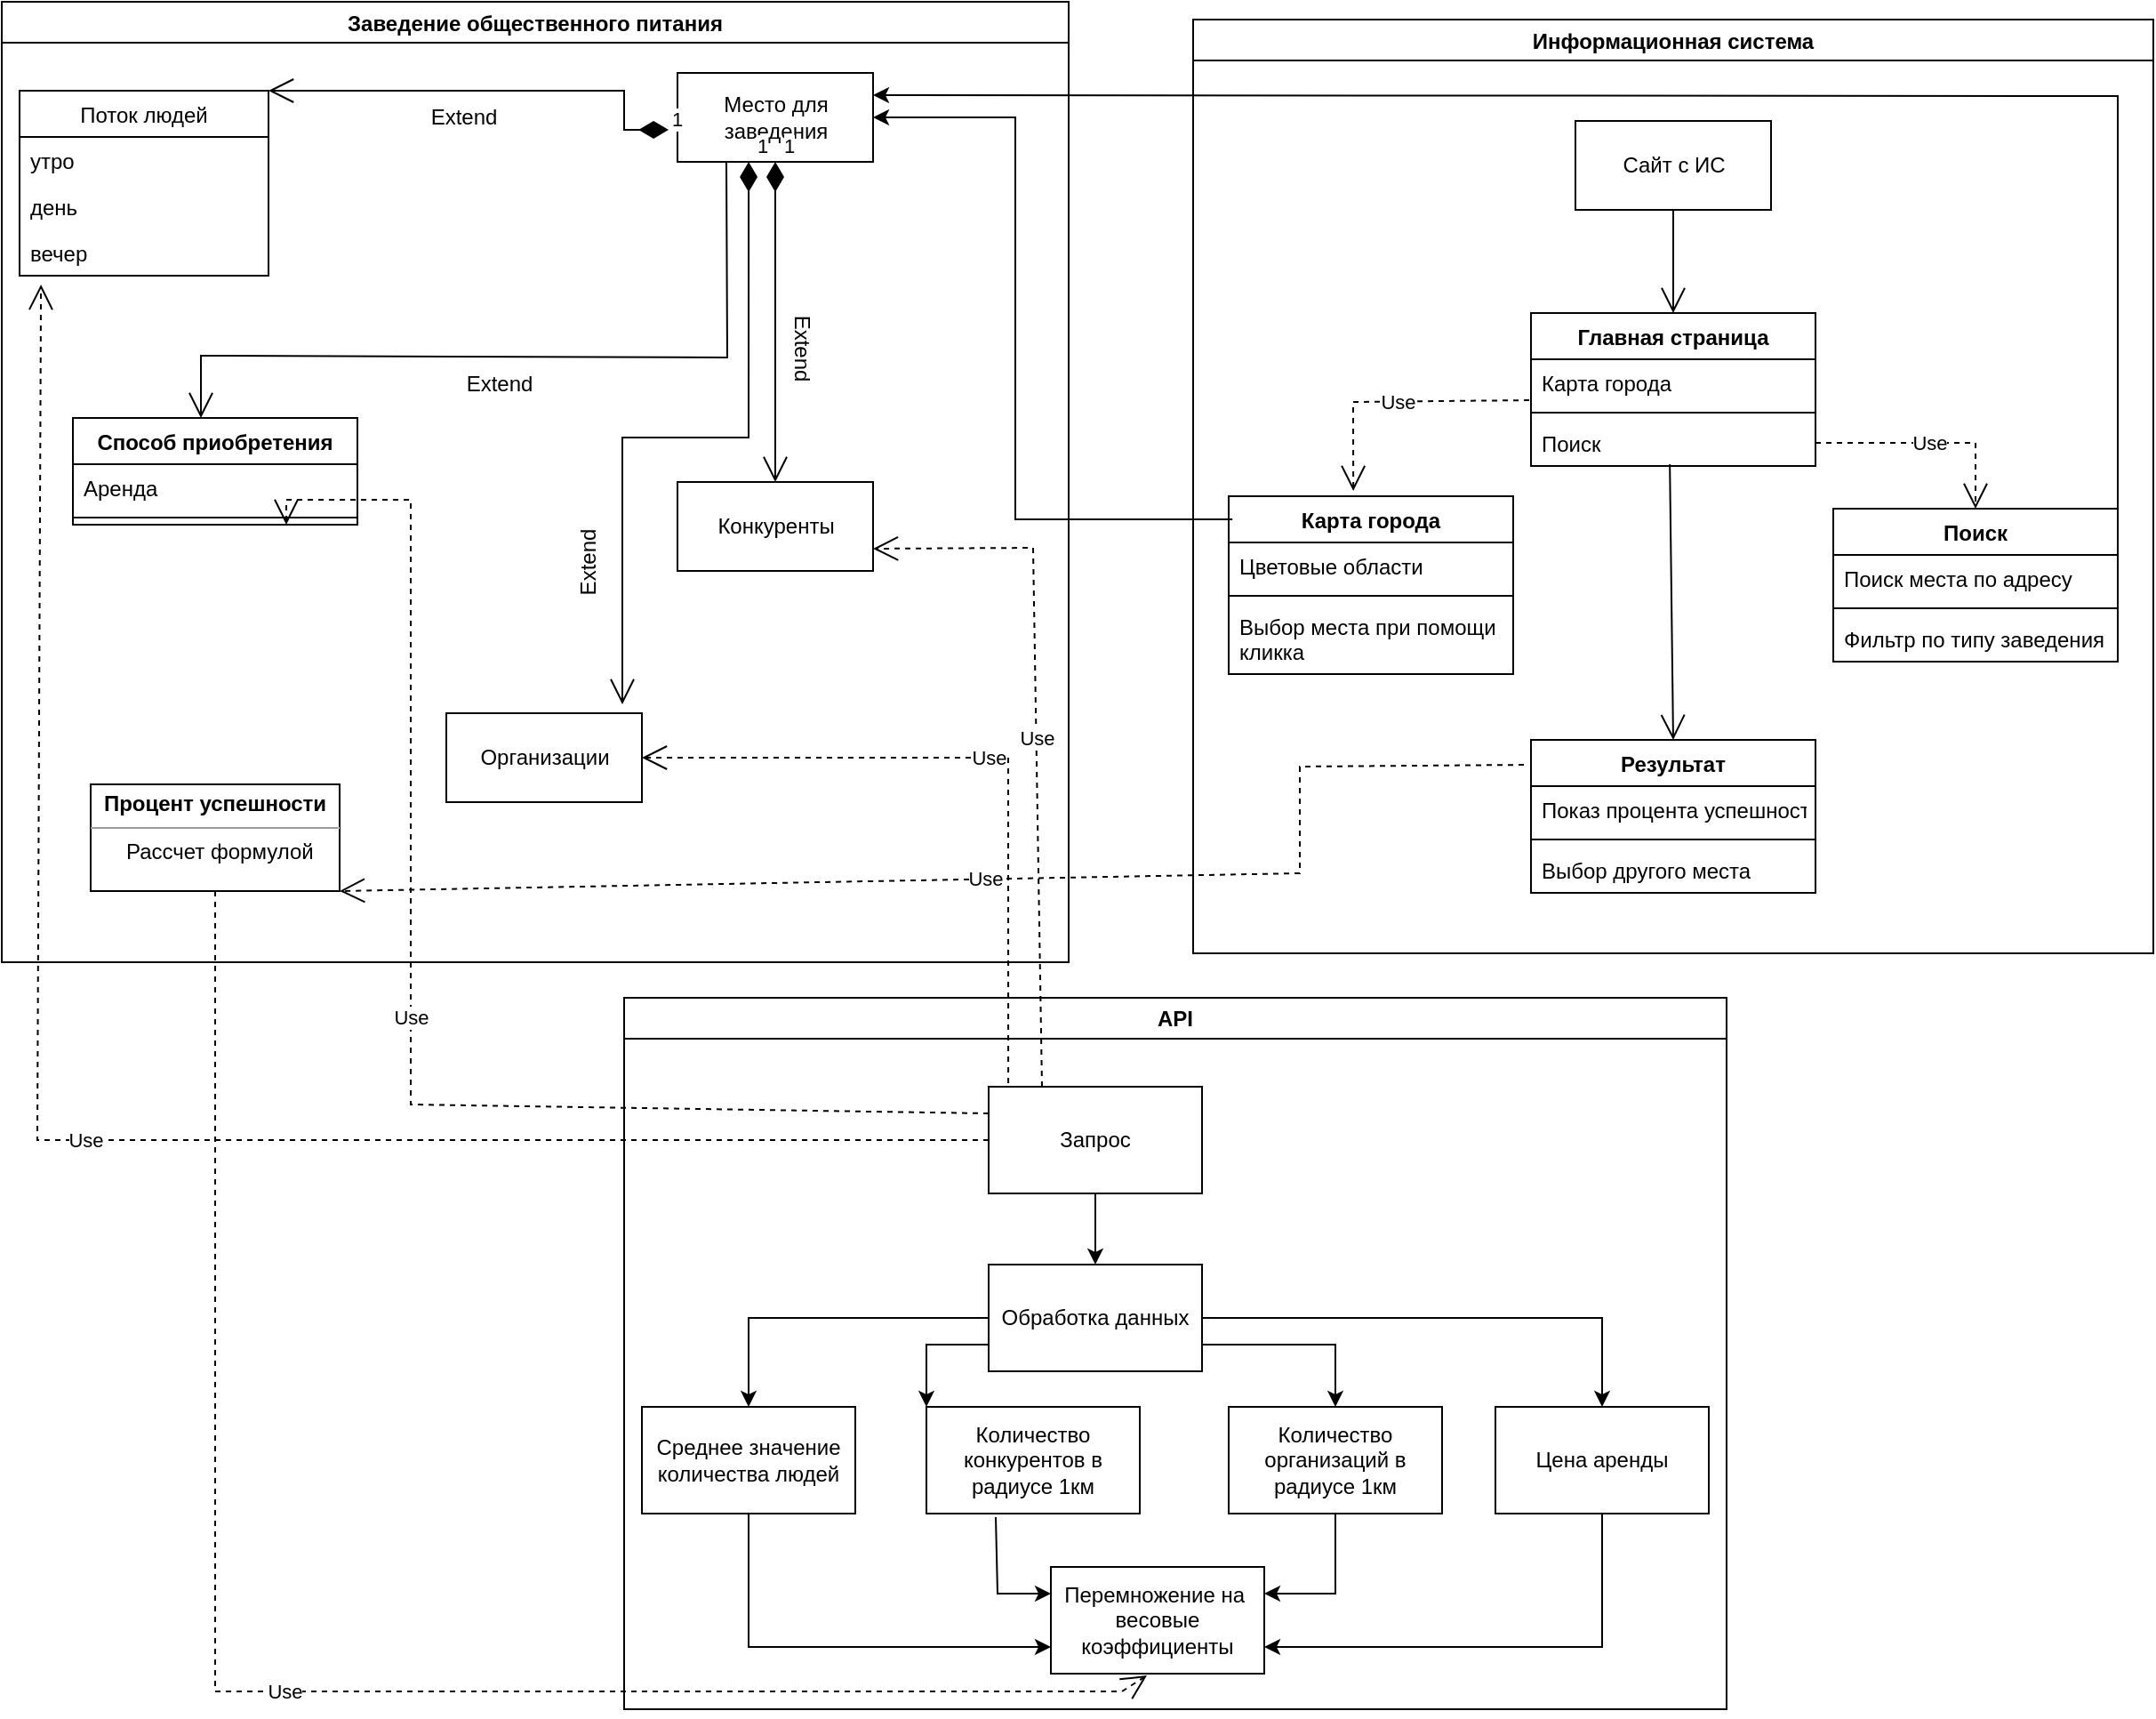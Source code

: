 <mxfile version="21.1.4" type="github">
  <diagram id="f5yUyD6KKq8jayXpuYPE" name="Страница 1">
    <mxGraphModel dx="2219" dy="939" grid="1" gridSize="10" guides="1" tooltips="1" connect="1" arrows="1" fold="1" page="1" pageScale="1" pageWidth="2339" pageHeight="3300" math="0" shadow="0">
      <root>
        <mxCell id="0" />
        <mxCell id="1" parent="0" />
        <mxCell id="iyEZ0BcaZ3wanud6Fexl-12" value="Заведение общественного питания" style="swimlane;fillColor=#FFFFFF;" parent="1" vertex="1">
          <mxGeometry x="80" y="60" width="600" height="540" as="geometry" />
        </mxCell>
        <mxCell id="wwn3d40SEtQBQKHxU6Fn-5" value="Место для &lt;br&gt;заведения" style="html=1;" parent="iyEZ0BcaZ3wanud6Fexl-12" vertex="1">
          <mxGeometry x="380" y="40" width="110" height="50" as="geometry" />
        </mxCell>
        <mxCell id="wwn3d40SEtQBQKHxU6Fn-10" value="Поток людей" style="swimlane;fontStyle=0;childLayout=stackLayout;horizontal=1;startSize=26;fillColor=none;horizontalStack=0;resizeParent=1;resizeParentMax=0;resizeLast=0;collapsible=1;marginBottom=0;" parent="iyEZ0BcaZ3wanud6Fexl-12" vertex="1">
          <mxGeometry x="10" y="50" width="140" height="104" as="geometry" />
        </mxCell>
        <mxCell id="wwn3d40SEtQBQKHxU6Fn-11" value="утро    " style="text;strokeColor=none;fillColor=none;align=left;verticalAlign=top;spacingLeft=4;spacingRight=4;overflow=hidden;rotatable=0;points=[[0,0.5],[1,0.5]];portConstraint=eastwest;" parent="wwn3d40SEtQBQKHxU6Fn-10" vertex="1">
          <mxGeometry y="26" width="140" height="26" as="geometry" />
        </mxCell>
        <mxCell id="wwn3d40SEtQBQKHxU6Fn-12" value="день" style="text;strokeColor=none;fillColor=none;align=left;verticalAlign=top;spacingLeft=4;spacingRight=4;overflow=hidden;rotatable=0;points=[[0,0.5],[1,0.5]];portConstraint=eastwest;" parent="wwn3d40SEtQBQKHxU6Fn-10" vertex="1">
          <mxGeometry y="52" width="140" height="26" as="geometry" />
        </mxCell>
        <mxCell id="wwn3d40SEtQBQKHxU6Fn-13" value="вечер" style="text;strokeColor=none;fillColor=none;align=left;verticalAlign=top;spacingLeft=4;spacingRight=4;overflow=hidden;rotatable=0;points=[[0,0.5],[1,0.5]];portConstraint=eastwest;" parent="wwn3d40SEtQBQKHxU6Fn-10" vertex="1">
          <mxGeometry y="78" width="140" height="26" as="geometry" />
        </mxCell>
        <mxCell id="wwn3d40SEtQBQKHxU6Fn-24" value="Способ приобретения" style="swimlane;fontStyle=1;align=center;verticalAlign=top;childLayout=stackLayout;horizontal=1;startSize=26;horizontalStack=0;resizeParent=1;resizeParentMax=0;resizeLast=0;collapsible=1;marginBottom=0;" parent="iyEZ0BcaZ3wanud6Fexl-12" vertex="1">
          <mxGeometry x="40" y="234" width="160" height="60" as="geometry" />
        </mxCell>
        <mxCell id="wwn3d40SEtQBQKHxU6Fn-25" value="Аренда" style="text;strokeColor=none;fillColor=none;align=left;verticalAlign=top;spacingLeft=4;spacingRight=4;overflow=hidden;rotatable=0;points=[[0,0.5],[1,0.5]];portConstraint=eastwest;" parent="wwn3d40SEtQBQKHxU6Fn-24" vertex="1">
          <mxGeometry y="26" width="160" height="26" as="geometry" />
        </mxCell>
        <mxCell id="wwn3d40SEtQBQKHxU6Fn-26" value="" style="line;strokeWidth=1;fillColor=none;align=left;verticalAlign=middle;spacingTop=-1;spacingLeft=3;spacingRight=3;rotatable=0;labelPosition=right;points=[];portConstraint=eastwest;strokeColor=inherit;" parent="wwn3d40SEtQBQKHxU6Fn-24" vertex="1">
          <mxGeometry y="52" width="160" height="8" as="geometry" />
        </mxCell>
        <mxCell id="wwn3d40SEtQBQKHxU6Fn-28" value="" style="endArrow=open;endFill=1;endSize=12;html=1;rounded=0;exitX=0.25;exitY=1;exitDx=0;exitDy=0;entryX=0.45;entryY=0;entryDx=0;entryDy=0;entryPerimeter=0;" parent="iyEZ0BcaZ3wanud6Fexl-12" source="wwn3d40SEtQBQKHxU6Fn-5" target="wwn3d40SEtQBQKHxU6Fn-24" edge="1">
          <mxGeometry width="160" relative="1" as="geometry">
            <mxPoint x="200" y="199" as="sourcePoint" />
            <mxPoint x="310" y="300" as="targetPoint" />
            <Array as="points">
              <mxPoint x="408" y="200" />
              <mxPoint x="112" y="199" />
            </Array>
          </mxGeometry>
        </mxCell>
        <mxCell id="wwn3d40SEtQBQKHxU6Fn-30" value="1" style="endArrow=open;html=1;endSize=12;startArrow=diamondThin;startSize=14;startFill=1;edgeStyle=orthogonalEdgeStyle;align=left;verticalAlign=bottom;rounded=0;exitX=-0.045;exitY=0.64;exitDx=0;exitDy=0;exitPerimeter=0;entryX=1;entryY=0;entryDx=0;entryDy=0;" parent="iyEZ0BcaZ3wanud6Fexl-12" source="wwn3d40SEtQBQKHxU6Fn-5" target="wwn3d40SEtQBQKHxU6Fn-10" edge="1">
          <mxGeometry x="-1" y="3" relative="1" as="geometry">
            <mxPoint x="250" y="140" as="sourcePoint" />
            <mxPoint x="190" y="60" as="targetPoint" />
            <Array as="points">
              <mxPoint x="350" y="72" />
              <mxPoint x="350" y="50" />
              <mxPoint x="170" y="50" />
            </Array>
          </mxGeometry>
        </mxCell>
        <mxCell id="h9QCJ2mr4pfKKbu2D78e-3" value="Конкуренты" style="html=1;" parent="iyEZ0BcaZ3wanud6Fexl-12" vertex="1">
          <mxGeometry x="380" y="270" width="110" height="50" as="geometry" />
        </mxCell>
        <mxCell id="h9QCJ2mr4pfKKbu2D78e-4" value="1" style="endArrow=open;html=1;endSize=12;startArrow=diamondThin;startSize=14;startFill=1;edgeStyle=orthogonalEdgeStyle;align=left;verticalAlign=bottom;rounded=0;exitX=0.5;exitY=1;exitDx=0;exitDy=0;entryX=0.5;entryY=0;entryDx=0;entryDy=0;" parent="iyEZ0BcaZ3wanud6Fexl-12" source="wwn3d40SEtQBQKHxU6Fn-5" target="h9QCJ2mr4pfKKbu2D78e-3" edge="1">
          <mxGeometry x="-1" y="3" relative="1" as="geometry">
            <mxPoint x="400" y="230" as="sourcePoint" />
            <mxPoint x="560" y="230" as="targetPoint" />
          </mxGeometry>
        </mxCell>
        <mxCell id="h9QCJ2mr4pfKKbu2D78e-5" value="Организации" style="html=1;" parent="iyEZ0BcaZ3wanud6Fexl-12" vertex="1">
          <mxGeometry x="250" y="400" width="110" height="50" as="geometry" />
        </mxCell>
        <mxCell id="h9QCJ2mr4pfKKbu2D78e-6" value="1" style="endArrow=open;html=1;endSize=12;startArrow=diamondThin;startSize=14;startFill=1;edgeStyle=orthogonalEdgeStyle;align=left;verticalAlign=bottom;rounded=0;exitX=0.364;exitY=1;exitDx=0;exitDy=0;exitPerimeter=0;entryX=0.9;entryY=-0.1;entryDx=0;entryDy=0;entryPerimeter=0;" parent="iyEZ0BcaZ3wanud6Fexl-12" source="wwn3d40SEtQBQKHxU6Fn-5" target="h9QCJ2mr4pfKKbu2D78e-5" edge="1">
          <mxGeometry x="-1" y="3" relative="1" as="geometry">
            <mxPoint x="290" y="370" as="sourcePoint" />
            <mxPoint x="450" y="370" as="targetPoint" />
          </mxGeometry>
        </mxCell>
        <mxCell id="h9QCJ2mr4pfKKbu2D78e-43" value="&lt;p style=&quot;margin:0px;margin-top:4px;text-align:center;&quot;&gt;&lt;b&gt;Процент успешности&lt;/b&gt;&lt;/p&gt;&lt;hr size=&quot;1&quot;&gt;&lt;div style=&quot;height:2px;&quot;&gt;&amp;nbsp; &amp;nbsp; &amp;nbsp; Рассчет формулой&lt;/div&gt;" style="verticalAlign=top;align=left;overflow=fill;fontSize=12;fontFamily=Helvetica;html=1;" parent="iyEZ0BcaZ3wanud6Fexl-12" vertex="1">
          <mxGeometry x="50" y="440" width="140" height="60" as="geometry" />
        </mxCell>
        <mxCell id="NUMPlhjeMCNtuRnaxhGX-1" value="Extend" style="text;html=1;strokeColor=none;fillColor=none;align=center;verticalAlign=middle;whiteSpace=wrap;rounded=0;" parent="iyEZ0BcaZ3wanud6Fexl-12" vertex="1">
          <mxGeometry x="250" y="200" width="60" height="30" as="geometry" />
        </mxCell>
        <mxCell id="NUMPlhjeMCNtuRnaxhGX-5" value="Extend" style="text;html=1;strokeColor=none;fillColor=none;align=center;verticalAlign=middle;whiteSpace=wrap;rounded=0;" parent="iyEZ0BcaZ3wanud6Fexl-12" vertex="1">
          <mxGeometry x="230" y="50" width="60" height="30" as="geometry" />
        </mxCell>
        <mxCell id="NUMPlhjeMCNtuRnaxhGX-6" value="Extend" style="text;html=1;strokeColor=none;fillColor=none;align=center;verticalAlign=middle;whiteSpace=wrap;rounded=0;rotation=-90;" parent="iyEZ0BcaZ3wanud6Fexl-12" vertex="1">
          <mxGeometry x="300" y="300" width="60" height="30" as="geometry" />
        </mxCell>
        <mxCell id="NUMPlhjeMCNtuRnaxhGX-7" value="Extend" style="text;html=1;strokeColor=none;fillColor=none;align=center;verticalAlign=middle;whiteSpace=wrap;rounded=0;rotation=90;" parent="iyEZ0BcaZ3wanud6Fexl-12" vertex="1">
          <mxGeometry x="420" y="180" width="60" height="30" as="geometry" />
        </mxCell>
        <mxCell id="iyEZ0BcaZ3wanud6Fexl-13" value="Информационная система" style="swimlane;fillColor=#FFFFFF;" parent="1" vertex="1">
          <mxGeometry x="750" y="70" width="540" height="525" as="geometry" />
        </mxCell>
        <mxCell id="h9QCJ2mr4pfKKbu2D78e-8" value="Сайт с ИС" style="html=1;" parent="iyEZ0BcaZ3wanud6Fexl-13" vertex="1">
          <mxGeometry x="215" y="57" width="110" height="50" as="geometry" />
        </mxCell>
        <mxCell id="h9QCJ2mr4pfKKbu2D78e-15" value="Главная страница" style="swimlane;fontStyle=1;align=center;verticalAlign=top;childLayout=stackLayout;horizontal=1;startSize=26;horizontalStack=0;resizeParent=1;resizeParentMax=0;resizeLast=0;collapsible=1;marginBottom=0;" parent="iyEZ0BcaZ3wanud6Fexl-13" vertex="1">
          <mxGeometry x="190" y="165" width="160" height="86" as="geometry" />
        </mxCell>
        <mxCell id="h9QCJ2mr4pfKKbu2D78e-16" value="Карта города" style="text;strokeColor=none;fillColor=none;align=left;verticalAlign=top;spacingLeft=4;spacingRight=4;overflow=hidden;rotatable=0;points=[[0,0.5],[1,0.5]];portConstraint=eastwest;" parent="h9QCJ2mr4pfKKbu2D78e-15" vertex="1">
          <mxGeometry y="26" width="160" height="26" as="geometry" />
        </mxCell>
        <mxCell id="h9QCJ2mr4pfKKbu2D78e-17" value="" style="line;strokeWidth=1;fillColor=none;align=left;verticalAlign=middle;spacingTop=-1;spacingLeft=3;spacingRight=3;rotatable=0;labelPosition=right;points=[];portConstraint=eastwest;strokeColor=inherit;" parent="h9QCJ2mr4pfKKbu2D78e-15" vertex="1">
          <mxGeometry y="52" width="160" height="8" as="geometry" />
        </mxCell>
        <mxCell id="h9QCJ2mr4pfKKbu2D78e-18" value="Поиск" style="text;strokeColor=none;fillColor=none;align=left;verticalAlign=top;spacingLeft=4;spacingRight=4;overflow=hidden;rotatable=0;points=[[0,0.5],[1,0.5]];portConstraint=eastwest;" parent="h9QCJ2mr4pfKKbu2D78e-15" vertex="1">
          <mxGeometry y="60" width="160" height="26" as="geometry" />
        </mxCell>
        <mxCell id="h9QCJ2mr4pfKKbu2D78e-26" value="Карта города" style="swimlane;fontStyle=1;align=center;verticalAlign=top;childLayout=stackLayout;horizontal=1;startSize=26;horizontalStack=0;resizeParent=1;resizeParentMax=0;resizeLast=0;collapsible=1;marginBottom=0;" parent="iyEZ0BcaZ3wanud6Fexl-13" vertex="1">
          <mxGeometry x="20" y="268" width="160" height="100" as="geometry" />
        </mxCell>
        <mxCell id="h9QCJ2mr4pfKKbu2D78e-27" value="Цветовые области" style="text;strokeColor=none;fillColor=none;align=left;verticalAlign=top;spacingLeft=4;spacingRight=4;overflow=hidden;rotatable=0;points=[[0,0.5],[1,0.5]];portConstraint=eastwest;" parent="h9QCJ2mr4pfKKbu2D78e-26" vertex="1">
          <mxGeometry y="26" width="160" height="26" as="geometry" />
        </mxCell>
        <mxCell id="h9QCJ2mr4pfKKbu2D78e-28" value="" style="line;strokeWidth=1;fillColor=none;align=left;verticalAlign=middle;spacingTop=-1;spacingLeft=3;spacingRight=3;rotatable=0;labelPosition=right;points=[];portConstraint=eastwest;strokeColor=inherit;" parent="h9QCJ2mr4pfKKbu2D78e-26" vertex="1">
          <mxGeometry y="52" width="160" height="8" as="geometry" />
        </mxCell>
        <mxCell id="h9QCJ2mr4pfKKbu2D78e-29" value="Выбор места при помощи&#xa;кликка" style="text;strokeColor=none;fillColor=none;align=left;verticalAlign=top;spacingLeft=4;spacingRight=4;overflow=hidden;rotatable=0;points=[[0,0.5],[1,0.5]];portConstraint=eastwest;" parent="h9QCJ2mr4pfKKbu2D78e-26" vertex="1">
          <mxGeometry y="60" width="160" height="40" as="geometry" />
        </mxCell>
        <mxCell id="h9QCJ2mr4pfKKbu2D78e-30" value="Поиск" style="swimlane;fontStyle=1;align=center;verticalAlign=top;childLayout=stackLayout;horizontal=1;startSize=26;horizontalStack=0;resizeParent=1;resizeParentMax=0;resizeLast=0;collapsible=1;marginBottom=0;" parent="iyEZ0BcaZ3wanud6Fexl-13" vertex="1">
          <mxGeometry x="360" y="275" width="160" height="86" as="geometry" />
        </mxCell>
        <mxCell id="h9QCJ2mr4pfKKbu2D78e-31" value="Поиск места по адресу" style="text;strokeColor=none;fillColor=none;align=left;verticalAlign=top;spacingLeft=4;spacingRight=4;overflow=hidden;rotatable=0;points=[[0,0.5],[1,0.5]];portConstraint=eastwest;" parent="h9QCJ2mr4pfKKbu2D78e-30" vertex="1">
          <mxGeometry y="26" width="160" height="26" as="geometry" />
        </mxCell>
        <mxCell id="h9QCJ2mr4pfKKbu2D78e-32" value="" style="line;strokeWidth=1;fillColor=none;align=left;verticalAlign=middle;spacingTop=-1;spacingLeft=3;spacingRight=3;rotatable=0;labelPosition=right;points=[];portConstraint=eastwest;strokeColor=inherit;" parent="h9QCJ2mr4pfKKbu2D78e-30" vertex="1">
          <mxGeometry y="52" width="160" height="8" as="geometry" />
        </mxCell>
        <mxCell id="h9QCJ2mr4pfKKbu2D78e-33" value="Фильтр по типу заведения" style="text;strokeColor=none;fillColor=none;align=left;verticalAlign=top;spacingLeft=4;spacingRight=4;overflow=hidden;rotatable=0;points=[[0,0.5],[1,0.5]];portConstraint=eastwest;" parent="h9QCJ2mr4pfKKbu2D78e-30" vertex="1">
          <mxGeometry y="60" width="160" height="26" as="geometry" />
        </mxCell>
        <mxCell id="h9QCJ2mr4pfKKbu2D78e-34" value="Use" style="endArrow=open;endSize=12;dashed=1;html=1;rounded=0;exitX=-0.006;exitY=0.885;exitDx=0;exitDy=0;exitPerimeter=0;entryX=0.438;entryY=-0.03;entryDx=0;entryDy=0;entryPerimeter=0;" parent="iyEZ0BcaZ3wanud6Fexl-13" source="h9QCJ2mr4pfKKbu2D78e-16" target="h9QCJ2mr4pfKKbu2D78e-26" edge="1">
          <mxGeometry width="160" relative="1" as="geometry">
            <mxPoint x="160" y="425" as="sourcePoint" />
            <mxPoint x="320" y="425" as="targetPoint" />
            <Array as="points">
              <mxPoint x="90" y="215" />
            </Array>
          </mxGeometry>
        </mxCell>
        <mxCell id="h9QCJ2mr4pfKKbu2D78e-35" value="Use" style="endArrow=open;endSize=12;dashed=1;html=1;rounded=0;exitX=1;exitY=0.5;exitDx=0;exitDy=0;entryX=0.5;entryY=0;entryDx=0;entryDy=0;" parent="iyEZ0BcaZ3wanud6Fexl-13" source="h9QCJ2mr4pfKKbu2D78e-18" target="h9QCJ2mr4pfKKbu2D78e-30" edge="1">
          <mxGeometry width="160" relative="1" as="geometry">
            <mxPoint x="390" y="235" as="sourcePoint" />
            <mxPoint x="550" y="235" as="targetPoint" />
            <Array as="points">
              <mxPoint x="440" y="238" />
            </Array>
          </mxGeometry>
        </mxCell>
        <mxCell id="h9QCJ2mr4pfKKbu2D78e-36" value="" style="endArrow=open;endFill=1;endSize=12;html=1;rounded=0;exitX=0.5;exitY=1;exitDx=0;exitDy=0;entryX=0.5;entryY=0;entryDx=0;entryDy=0;" parent="iyEZ0BcaZ3wanud6Fexl-13" source="h9QCJ2mr4pfKKbu2D78e-8" target="h9QCJ2mr4pfKKbu2D78e-15" edge="1">
          <mxGeometry width="160" relative="1" as="geometry">
            <mxPoint x="270" y="135" as="sourcePoint" />
            <mxPoint x="430" y="135" as="targetPoint" />
          </mxGeometry>
        </mxCell>
        <mxCell id="h9QCJ2mr4pfKKbu2D78e-37" value="Результат" style="swimlane;fontStyle=1;align=center;verticalAlign=top;childLayout=stackLayout;horizontal=1;startSize=26;horizontalStack=0;resizeParent=1;resizeParentMax=0;resizeLast=0;collapsible=1;marginBottom=0;" parent="iyEZ0BcaZ3wanud6Fexl-13" vertex="1">
          <mxGeometry x="190" y="405" width="160" height="86" as="geometry" />
        </mxCell>
        <mxCell id="h9QCJ2mr4pfKKbu2D78e-38" value="Показ процента успешности" style="text;strokeColor=none;fillColor=none;align=left;verticalAlign=top;spacingLeft=4;spacingRight=4;overflow=hidden;rotatable=0;points=[[0,0.5],[1,0.5]];portConstraint=eastwest;" parent="h9QCJ2mr4pfKKbu2D78e-37" vertex="1">
          <mxGeometry y="26" width="160" height="26" as="geometry" />
        </mxCell>
        <mxCell id="h9QCJ2mr4pfKKbu2D78e-39" value="" style="line;strokeWidth=1;fillColor=none;align=left;verticalAlign=middle;spacingTop=-1;spacingLeft=3;spacingRight=3;rotatable=0;labelPosition=right;points=[];portConstraint=eastwest;strokeColor=inherit;" parent="h9QCJ2mr4pfKKbu2D78e-37" vertex="1">
          <mxGeometry y="52" width="160" height="8" as="geometry" />
        </mxCell>
        <mxCell id="h9QCJ2mr4pfKKbu2D78e-40" value="Выбор другого места" style="text;strokeColor=none;fillColor=none;align=left;verticalAlign=top;spacingLeft=4;spacingRight=4;overflow=hidden;rotatable=0;points=[[0,0.5],[1,0.5]];portConstraint=eastwest;" parent="h9QCJ2mr4pfKKbu2D78e-37" vertex="1">
          <mxGeometry y="60" width="160" height="26" as="geometry" />
        </mxCell>
        <mxCell id="h9QCJ2mr4pfKKbu2D78e-41" value="" style="endArrow=open;endFill=1;endSize=12;html=1;rounded=0;exitX=0.488;exitY=0.962;exitDx=0;exitDy=0;exitPerimeter=0;entryX=0.5;entryY=0;entryDx=0;entryDy=0;" parent="iyEZ0BcaZ3wanud6Fexl-13" source="h9QCJ2mr4pfKKbu2D78e-18" target="h9QCJ2mr4pfKKbu2D78e-37" edge="1">
          <mxGeometry width="160" relative="1" as="geometry">
            <mxPoint x="260" y="355" as="sourcePoint" />
            <mxPoint x="420" y="355" as="targetPoint" />
          </mxGeometry>
        </mxCell>
        <mxCell id="h9QCJ2mr4pfKKbu2D78e-48" value="Use" style="endArrow=open;endSize=12;dashed=1;html=1;rounded=0;exitX=-0.025;exitY=0.163;exitDx=0;exitDy=0;exitPerimeter=0;entryX=1;entryY=1;entryDx=0;entryDy=0;" parent="1" source="h9QCJ2mr4pfKKbu2D78e-37" target="h9QCJ2mr4pfKKbu2D78e-43" edge="1">
          <mxGeometry width="160" relative="1" as="geometry">
            <mxPoint x="850" y="520" as="sourcePoint" />
            <mxPoint x="1010" y="520" as="targetPoint" />
            <Array as="points">
              <mxPoint x="810" y="490" />
              <mxPoint x="810" y="550" />
            </Array>
          </mxGeometry>
        </mxCell>
        <mxCell id="NUMPlhjeMCNtuRnaxhGX-3" value="" style="endArrow=classic;html=1;rounded=0;exitX=0.013;exitY=0.13;exitDx=0;exitDy=0;exitPerimeter=0;entryX=1;entryY=0.5;entryDx=0;entryDy=0;" parent="1" source="h9QCJ2mr4pfKKbu2D78e-26" target="wwn3d40SEtQBQKHxU6Fn-5" edge="1">
          <mxGeometry width="50" height="50" relative="1" as="geometry">
            <mxPoint x="700" y="320" as="sourcePoint" />
            <mxPoint x="620" y="290" as="targetPoint" />
            <Array as="points">
              <mxPoint x="650" y="351" />
              <mxPoint x="650" y="125" />
            </Array>
          </mxGeometry>
        </mxCell>
        <mxCell id="NUMPlhjeMCNtuRnaxhGX-4" value="" style="endArrow=classic;html=1;rounded=0;entryX=1;entryY=0.25;entryDx=0;entryDy=0;exitX=1;exitY=0;exitDx=0;exitDy=0;" parent="1" source="h9QCJ2mr4pfKKbu2D78e-30" target="wwn3d40SEtQBQKHxU6Fn-5" edge="1">
          <mxGeometry width="50" height="50" relative="1" as="geometry">
            <mxPoint x="700" y="320" as="sourcePoint" />
            <mxPoint x="750" y="270" as="targetPoint" />
            <Array as="points">
              <mxPoint x="1270" y="113" />
            </Array>
          </mxGeometry>
        </mxCell>
        <mxCell id="NUMPlhjeMCNtuRnaxhGX-10" value="API" style="swimlane;whiteSpace=wrap;html=1;" parent="1" vertex="1">
          <mxGeometry x="430" y="620" width="620" height="400" as="geometry" />
        </mxCell>
        <mxCell id="NUMPlhjeMCNtuRnaxhGX-11" value="Запрос" style="rounded=0;whiteSpace=wrap;html=1;" parent="NUMPlhjeMCNtuRnaxhGX-10" vertex="1">
          <mxGeometry x="205" y="50" width="120" height="60" as="geometry" />
        </mxCell>
        <mxCell id="NUMPlhjeMCNtuRnaxhGX-29" value="Обработка данных" style="rounded=0;whiteSpace=wrap;html=1;" parent="NUMPlhjeMCNtuRnaxhGX-10" vertex="1">
          <mxGeometry x="205" y="150" width="120" height="60" as="geometry" />
        </mxCell>
        <mxCell id="NUMPlhjeMCNtuRnaxhGX-30" value="" style="endArrow=classic;html=1;rounded=0;exitX=0.5;exitY=1;exitDx=0;exitDy=0;entryX=0.5;entryY=0;entryDx=0;entryDy=0;" parent="NUMPlhjeMCNtuRnaxhGX-10" source="NUMPlhjeMCNtuRnaxhGX-11" target="NUMPlhjeMCNtuRnaxhGX-29" edge="1">
          <mxGeometry width="50" height="50" relative="1" as="geometry">
            <mxPoint x="270" y="300" as="sourcePoint" />
            <mxPoint x="320" y="250" as="targetPoint" />
          </mxGeometry>
        </mxCell>
        <mxCell id="NUMPlhjeMCNtuRnaxhGX-31" value="Среднее значение&lt;br&gt;количества людей" style="rounded=0;whiteSpace=wrap;html=1;" parent="NUMPlhjeMCNtuRnaxhGX-10" vertex="1">
          <mxGeometry x="10" y="230" width="120" height="60" as="geometry" />
        </mxCell>
        <mxCell id="NUMPlhjeMCNtuRnaxhGX-34" value="Цена аренды" style="rounded=0;whiteSpace=wrap;html=1;" parent="NUMPlhjeMCNtuRnaxhGX-10" vertex="1">
          <mxGeometry x="490" y="230" width="120" height="60" as="geometry" />
        </mxCell>
        <mxCell id="NUMPlhjeMCNtuRnaxhGX-33" value="Количество организаций в радиусе 1км" style="rounded=0;whiteSpace=wrap;html=1;" parent="NUMPlhjeMCNtuRnaxhGX-10" vertex="1">
          <mxGeometry x="340" y="230" width="120" height="60" as="geometry" />
        </mxCell>
        <mxCell id="NUMPlhjeMCNtuRnaxhGX-32" value="Количество конкурентов в радиусе 1км" style="rounded=0;whiteSpace=wrap;html=1;" parent="NUMPlhjeMCNtuRnaxhGX-10" vertex="1">
          <mxGeometry x="170" y="230" width="120" height="60" as="geometry" />
        </mxCell>
        <mxCell id="NUMPlhjeMCNtuRnaxhGX-35" value="" style="endArrow=classic;html=1;rounded=0;exitX=0;exitY=0.5;exitDx=0;exitDy=0;entryX=0.5;entryY=0;entryDx=0;entryDy=0;" parent="NUMPlhjeMCNtuRnaxhGX-10" source="NUMPlhjeMCNtuRnaxhGX-29" target="NUMPlhjeMCNtuRnaxhGX-31" edge="1">
          <mxGeometry width="50" height="50" relative="1" as="geometry">
            <mxPoint x="270" y="70" as="sourcePoint" />
            <mxPoint x="320" y="20" as="targetPoint" />
            <Array as="points">
              <mxPoint x="70" y="180" />
            </Array>
          </mxGeometry>
        </mxCell>
        <mxCell id="NUMPlhjeMCNtuRnaxhGX-37" value="" style="endArrow=classic;html=1;rounded=0;exitX=0;exitY=0.75;exitDx=0;exitDy=0;entryX=0;entryY=0;entryDx=0;entryDy=0;" parent="NUMPlhjeMCNtuRnaxhGX-10" source="NUMPlhjeMCNtuRnaxhGX-29" target="NUMPlhjeMCNtuRnaxhGX-32" edge="1">
          <mxGeometry width="50" height="50" relative="1" as="geometry">
            <mxPoint x="270" y="70" as="sourcePoint" />
            <mxPoint x="200" y="228" as="targetPoint" />
            <Array as="points">
              <mxPoint x="170" y="195" />
            </Array>
          </mxGeometry>
        </mxCell>
        <mxCell id="NUMPlhjeMCNtuRnaxhGX-38" value="" style="endArrow=classic;html=1;rounded=0;exitX=1;exitY=0.75;exitDx=0;exitDy=0;entryX=0.5;entryY=0;entryDx=0;entryDy=0;" parent="NUMPlhjeMCNtuRnaxhGX-10" source="NUMPlhjeMCNtuRnaxhGX-29" target="NUMPlhjeMCNtuRnaxhGX-33" edge="1">
          <mxGeometry width="50" height="50" relative="1" as="geometry">
            <mxPoint x="270" y="70" as="sourcePoint" />
            <mxPoint x="320" y="20" as="targetPoint" />
            <Array as="points">
              <mxPoint x="400" y="195" />
            </Array>
          </mxGeometry>
        </mxCell>
        <mxCell id="NUMPlhjeMCNtuRnaxhGX-39" value="" style="endArrow=classic;html=1;rounded=0;exitX=1;exitY=0.5;exitDx=0;exitDy=0;entryX=0.5;entryY=0;entryDx=0;entryDy=0;" parent="NUMPlhjeMCNtuRnaxhGX-10" source="NUMPlhjeMCNtuRnaxhGX-29" target="NUMPlhjeMCNtuRnaxhGX-34" edge="1">
          <mxGeometry width="50" height="50" relative="1" as="geometry">
            <mxPoint x="270" y="70" as="sourcePoint" />
            <mxPoint x="320" y="20" as="targetPoint" />
            <Array as="points">
              <mxPoint x="550" y="180" />
            </Array>
          </mxGeometry>
        </mxCell>
        <mxCell id="NUMPlhjeMCNtuRnaxhGX-40" value="Перемножение на&amp;nbsp;&lt;br&gt;весовые коэффициенты" style="rounded=0;whiteSpace=wrap;html=1;" parent="NUMPlhjeMCNtuRnaxhGX-10" vertex="1">
          <mxGeometry x="240" y="320" width="120" height="60" as="geometry" />
        </mxCell>
        <mxCell id="NUMPlhjeMCNtuRnaxhGX-44" value="" style="endArrow=classic;html=1;rounded=0;exitX=0.5;exitY=1;exitDx=0;exitDy=0;entryX=0;entryY=0.75;entryDx=0;entryDy=0;" parent="NUMPlhjeMCNtuRnaxhGX-10" source="NUMPlhjeMCNtuRnaxhGX-31" target="NUMPlhjeMCNtuRnaxhGX-40" edge="1">
          <mxGeometry width="50" height="50" relative="1" as="geometry">
            <mxPoint x="300" y="280" as="sourcePoint" />
            <mxPoint x="350" y="230" as="targetPoint" />
            <Array as="points">
              <mxPoint x="70" y="365" />
            </Array>
          </mxGeometry>
        </mxCell>
        <mxCell id="NUMPlhjeMCNtuRnaxhGX-43" value="" style="endArrow=classic;html=1;rounded=0;exitX=0.325;exitY=1.033;exitDx=0;exitDy=0;exitPerimeter=0;entryX=0;entryY=0.25;entryDx=0;entryDy=0;" parent="NUMPlhjeMCNtuRnaxhGX-10" source="NUMPlhjeMCNtuRnaxhGX-32" target="NUMPlhjeMCNtuRnaxhGX-40" edge="1">
          <mxGeometry width="50" height="50" relative="1" as="geometry">
            <mxPoint x="290" y="270" as="sourcePoint" />
            <mxPoint x="340" y="220" as="targetPoint" />
            <Array as="points">
              <mxPoint x="210" y="335" />
            </Array>
          </mxGeometry>
        </mxCell>
        <mxCell id="NUMPlhjeMCNtuRnaxhGX-42" value="" style="endArrow=classic;html=1;rounded=0;exitX=0.5;exitY=1;exitDx=0;exitDy=0;entryX=1;entryY=0.25;entryDx=0;entryDy=0;" parent="NUMPlhjeMCNtuRnaxhGX-10" source="NUMPlhjeMCNtuRnaxhGX-33" target="NUMPlhjeMCNtuRnaxhGX-40" edge="1">
          <mxGeometry width="50" height="50" relative="1" as="geometry">
            <mxPoint x="280" y="260" as="sourcePoint" />
            <mxPoint x="330" y="210" as="targetPoint" />
            <Array as="points">
              <mxPoint x="400" y="335" />
            </Array>
          </mxGeometry>
        </mxCell>
        <mxCell id="NUMPlhjeMCNtuRnaxhGX-41" value="" style="endArrow=classic;html=1;rounded=0;entryX=1;entryY=0.75;entryDx=0;entryDy=0;exitX=0.5;exitY=1;exitDx=0;exitDy=0;" parent="NUMPlhjeMCNtuRnaxhGX-10" source="NUMPlhjeMCNtuRnaxhGX-34" target="NUMPlhjeMCNtuRnaxhGX-40" edge="1">
          <mxGeometry width="50" height="50" relative="1" as="geometry">
            <mxPoint x="270" y="250" as="sourcePoint" />
            <mxPoint x="320" y="200" as="targetPoint" />
            <Array as="points">
              <mxPoint x="550" y="365" />
            </Array>
          </mxGeometry>
        </mxCell>
        <mxCell id="NUMPlhjeMCNtuRnaxhGX-45" value="Use" style="endArrow=open;endSize=12;dashed=1;html=1;rounded=0;exitX=0.5;exitY=1;exitDx=0;exitDy=0;entryX=0.45;entryY=1.017;entryDx=0;entryDy=0;entryPerimeter=0;" parent="1" source="h9QCJ2mr4pfKKbu2D78e-43" target="NUMPlhjeMCNtuRnaxhGX-40" edge="1">
          <mxGeometry width="160" relative="1" as="geometry">
            <mxPoint x="230" y="660" as="sourcePoint" />
            <mxPoint x="320" y="820" as="targetPoint" />
            <Array as="points">
              <mxPoint x="200" y="1010" />
              <mxPoint x="710" y="1010" />
            </Array>
          </mxGeometry>
        </mxCell>
        <mxCell id="NUMPlhjeMCNtuRnaxhGX-46" value="Use" style="endArrow=open;endSize=12;dashed=1;html=1;rounded=0;exitX=0.092;exitY=-0.033;exitDx=0;exitDy=0;exitPerimeter=0;entryX=1;entryY=0.5;entryDx=0;entryDy=0;" parent="1" source="NUMPlhjeMCNtuRnaxhGX-11" target="h9QCJ2mr4pfKKbu2D78e-5" edge="1">
          <mxGeometry width="160" relative="1" as="geometry">
            <mxPoint x="949" y="239" as="sourcePoint" />
            <mxPoint x="480" y="550" as="targetPoint" />
            <Array as="points">
              <mxPoint x="646" y="485" />
            </Array>
          </mxGeometry>
        </mxCell>
        <mxCell id="NUMPlhjeMCNtuRnaxhGX-47" value="Use" style="endArrow=open;endSize=12;dashed=1;html=1;rounded=0;exitX=0.25;exitY=0;exitDx=0;exitDy=0;entryX=1;entryY=0.75;entryDx=0;entryDy=0;" parent="1" source="NUMPlhjeMCNtuRnaxhGX-11" target="h9QCJ2mr4pfKKbu2D78e-3" edge="1">
          <mxGeometry width="160" relative="1" as="geometry">
            <mxPoint x="450" y="435" as="sourcePoint" />
            <mxPoint x="570" y="350" as="targetPoint" />
            <Array as="points">
              <mxPoint x="660" y="367" />
            </Array>
          </mxGeometry>
        </mxCell>
        <mxCell id="NUMPlhjeMCNtuRnaxhGX-48" value="Use" style="endArrow=open;endSize=12;dashed=1;html=1;rounded=0;exitX=0;exitY=0.25;exitDx=0;exitDy=0;entryX=0.75;entryY=1;entryDx=0;entryDy=0;" parent="1" source="NUMPlhjeMCNtuRnaxhGX-11" target="wwn3d40SEtQBQKHxU6Fn-24" edge="1">
          <mxGeometry width="160" relative="1" as="geometry">
            <mxPoint x="590" y="680" as="sourcePoint" />
            <mxPoint x="330" y="320" as="targetPoint" />
            <Array as="points">
              <mxPoint x="310" y="680" />
              <mxPoint x="310" y="570" />
              <mxPoint x="310" y="340" />
              <mxPoint x="240" y="340" />
            </Array>
          </mxGeometry>
        </mxCell>
        <mxCell id="NUMPlhjeMCNtuRnaxhGX-49" value="Use" style="endArrow=open;endSize=12;dashed=1;html=1;rounded=0;exitX=0;exitY=0.5;exitDx=0;exitDy=0;entryX=0.086;entryY=1.192;entryDx=0;entryDy=0;entryPerimeter=0;" parent="1" source="NUMPlhjeMCNtuRnaxhGX-11" target="wwn3d40SEtQBQKHxU6Fn-13" edge="1">
          <mxGeometry width="160" relative="1" as="geometry">
            <mxPoint x="470" y="455" as="sourcePoint" />
            <mxPoint x="120" y="160" as="targetPoint" />
            <Array as="points">
              <mxPoint x="100" y="700" />
            </Array>
          </mxGeometry>
        </mxCell>
      </root>
    </mxGraphModel>
  </diagram>
</mxfile>
